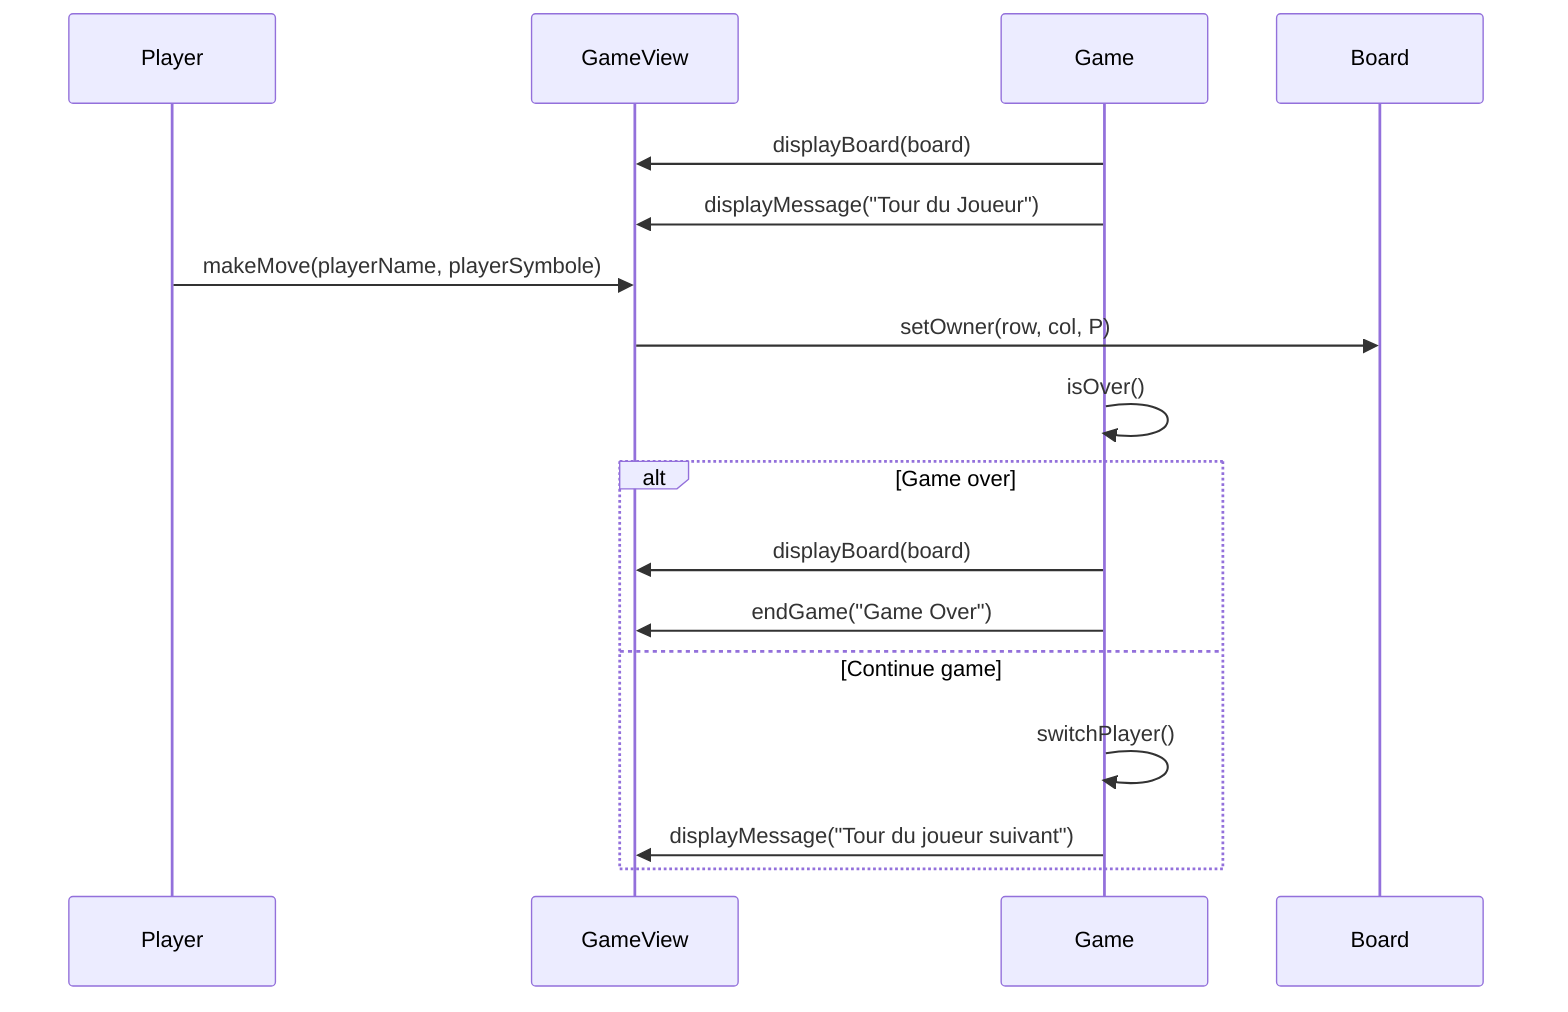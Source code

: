 sequenceDiagram
    participant P as Player
    participant GV as GameView
    participant G as Game
    participant B as Board

    G->>GV: displayBoard(board)
    G->>GV: displayMessage("Tour du Joueur")
    P->>GV: makeMove(playerName, playerSymbole)
    GV->>B: setOwner(row, col, P)
    G->>G: isOver()
    alt Game over
        G->>GV: displayBoard(board)
        G->>GV: endGame("Game Over")
    else Continue game
        G->>G: switchPlayer()
        G->>GV: displayMessage("Tour du joueur suivant")
    end